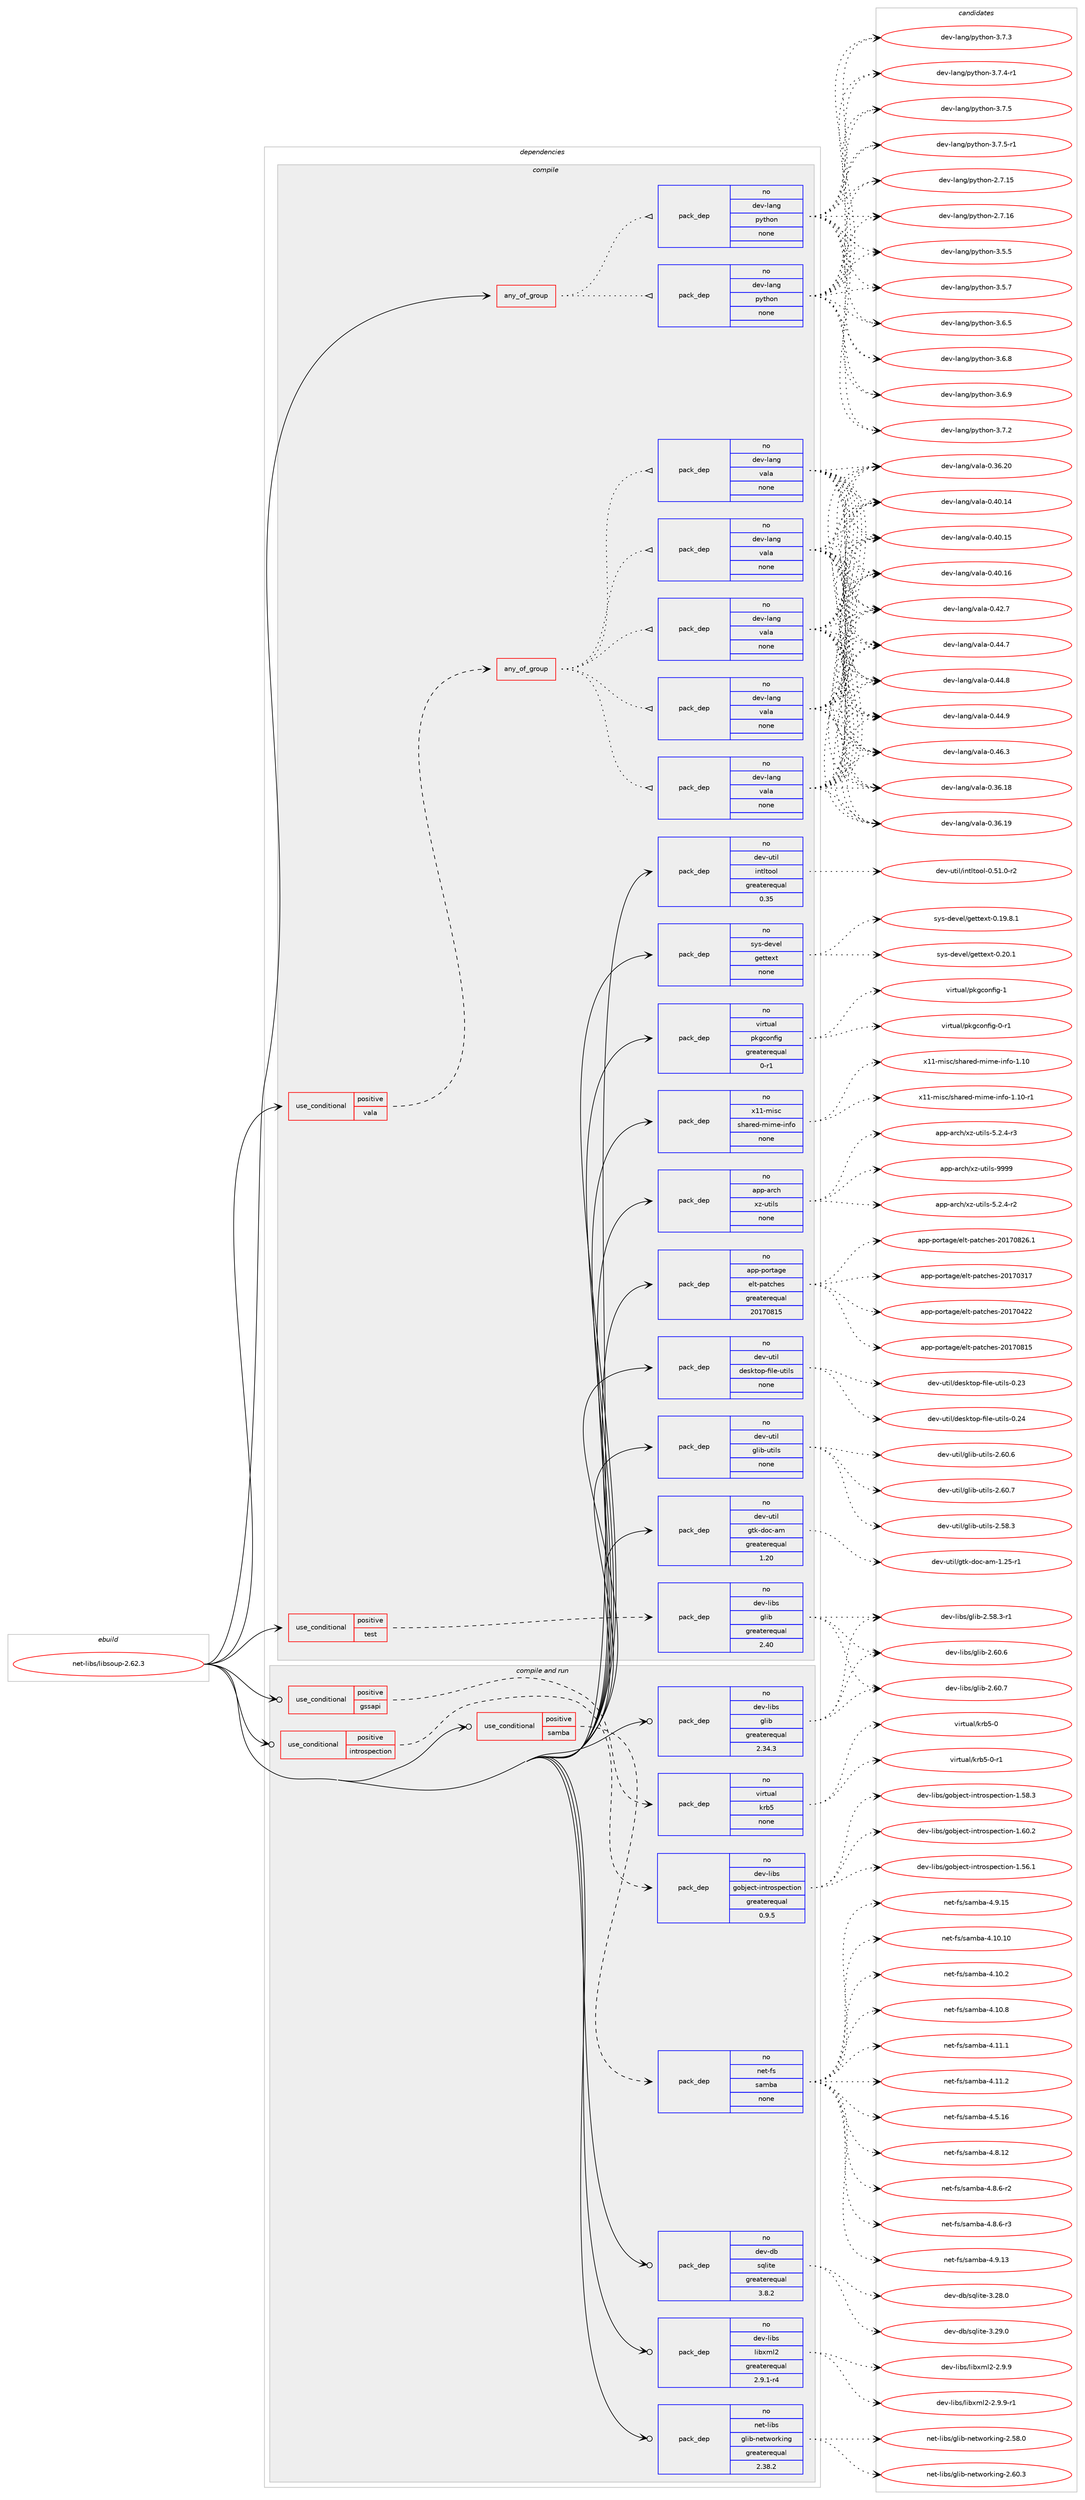 digraph prolog {

# *************
# Graph options
# *************

newrank=true;
concentrate=true;
compound=true;
graph [rankdir=LR,fontname=Helvetica,fontsize=10,ranksep=1.5];#, ranksep=2.5, nodesep=0.2];
edge  [arrowhead=vee];
node  [fontname=Helvetica,fontsize=10];

# **********
# The ebuild
# **********

subgraph cluster_leftcol {
color=gray;
rank=same;
label=<<i>ebuild</i>>;
id [label="net-libs/libsoup-2.62.3", color=red, width=4, href="../net-libs/libsoup-2.62.3.svg"];
}

# ****************
# The dependencies
# ****************

subgraph cluster_midcol {
color=gray;
label=<<i>dependencies</i>>;
subgraph cluster_compile {
fillcolor="#eeeeee";
style=filled;
label=<<i>compile</i>>;
subgraph any14042 {
dependency827327 [label=<<TABLE BORDER="0" CELLBORDER="1" CELLSPACING="0" CELLPADDING="4"><TR><TD CELLPADDING="10">any_of_group</TD></TR></TABLE>>, shape=none, color=red];subgraph pack611226 {
dependency827328 [label=<<TABLE BORDER="0" CELLBORDER="1" CELLSPACING="0" CELLPADDING="4" WIDTH="220"><TR><TD ROWSPAN="6" CELLPADDING="30">pack_dep</TD></TR><TR><TD WIDTH="110">no</TD></TR><TR><TD>dev-lang</TD></TR><TR><TD>python</TD></TR><TR><TD>none</TD></TR><TR><TD></TD></TR></TABLE>>, shape=none, color=blue];
}
dependency827327:e -> dependency827328:w [weight=20,style="dotted",arrowhead="oinv"];
subgraph pack611227 {
dependency827329 [label=<<TABLE BORDER="0" CELLBORDER="1" CELLSPACING="0" CELLPADDING="4" WIDTH="220"><TR><TD ROWSPAN="6" CELLPADDING="30">pack_dep</TD></TR><TR><TD WIDTH="110">no</TD></TR><TR><TD>dev-lang</TD></TR><TR><TD>python</TD></TR><TR><TD>none</TD></TR><TR><TD></TD></TR></TABLE>>, shape=none, color=blue];
}
dependency827327:e -> dependency827329:w [weight=20,style="dotted",arrowhead="oinv"];
}
id:e -> dependency827327:w [weight=20,style="solid",arrowhead="vee"];
subgraph cond201602 {
dependency827330 [label=<<TABLE BORDER="0" CELLBORDER="1" CELLSPACING="0" CELLPADDING="4"><TR><TD ROWSPAN="3" CELLPADDING="10">use_conditional</TD></TR><TR><TD>positive</TD></TR><TR><TD>test</TD></TR></TABLE>>, shape=none, color=red];
subgraph pack611228 {
dependency827331 [label=<<TABLE BORDER="0" CELLBORDER="1" CELLSPACING="0" CELLPADDING="4" WIDTH="220"><TR><TD ROWSPAN="6" CELLPADDING="30">pack_dep</TD></TR><TR><TD WIDTH="110">no</TD></TR><TR><TD>dev-libs</TD></TR><TR><TD>glib</TD></TR><TR><TD>greaterequal</TD></TR><TR><TD>2.40</TD></TR></TABLE>>, shape=none, color=blue];
}
dependency827330:e -> dependency827331:w [weight=20,style="dashed",arrowhead="vee"];
}
id:e -> dependency827330:w [weight=20,style="solid",arrowhead="vee"];
subgraph cond201603 {
dependency827332 [label=<<TABLE BORDER="0" CELLBORDER="1" CELLSPACING="0" CELLPADDING="4"><TR><TD ROWSPAN="3" CELLPADDING="10">use_conditional</TD></TR><TR><TD>positive</TD></TR><TR><TD>vala</TD></TR></TABLE>>, shape=none, color=red];
subgraph any14043 {
dependency827333 [label=<<TABLE BORDER="0" CELLBORDER="1" CELLSPACING="0" CELLPADDING="4"><TR><TD CELLPADDING="10">any_of_group</TD></TR></TABLE>>, shape=none, color=red];subgraph pack611229 {
dependency827334 [label=<<TABLE BORDER="0" CELLBORDER="1" CELLSPACING="0" CELLPADDING="4" WIDTH="220"><TR><TD ROWSPAN="6" CELLPADDING="30">pack_dep</TD></TR><TR><TD WIDTH="110">no</TD></TR><TR><TD>dev-lang</TD></TR><TR><TD>vala</TD></TR><TR><TD>none</TD></TR><TR><TD></TD></TR></TABLE>>, shape=none, color=blue];
}
dependency827333:e -> dependency827334:w [weight=20,style="dotted",arrowhead="oinv"];
subgraph pack611230 {
dependency827335 [label=<<TABLE BORDER="0" CELLBORDER="1" CELLSPACING="0" CELLPADDING="4" WIDTH="220"><TR><TD ROWSPAN="6" CELLPADDING="30">pack_dep</TD></TR><TR><TD WIDTH="110">no</TD></TR><TR><TD>dev-lang</TD></TR><TR><TD>vala</TD></TR><TR><TD>none</TD></TR><TR><TD></TD></TR></TABLE>>, shape=none, color=blue];
}
dependency827333:e -> dependency827335:w [weight=20,style="dotted",arrowhead="oinv"];
subgraph pack611231 {
dependency827336 [label=<<TABLE BORDER="0" CELLBORDER="1" CELLSPACING="0" CELLPADDING="4" WIDTH="220"><TR><TD ROWSPAN="6" CELLPADDING="30">pack_dep</TD></TR><TR><TD WIDTH="110">no</TD></TR><TR><TD>dev-lang</TD></TR><TR><TD>vala</TD></TR><TR><TD>none</TD></TR><TR><TD></TD></TR></TABLE>>, shape=none, color=blue];
}
dependency827333:e -> dependency827336:w [weight=20,style="dotted",arrowhead="oinv"];
subgraph pack611232 {
dependency827337 [label=<<TABLE BORDER="0" CELLBORDER="1" CELLSPACING="0" CELLPADDING="4" WIDTH="220"><TR><TD ROWSPAN="6" CELLPADDING="30">pack_dep</TD></TR><TR><TD WIDTH="110">no</TD></TR><TR><TD>dev-lang</TD></TR><TR><TD>vala</TD></TR><TR><TD>none</TD></TR><TR><TD></TD></TR></TABLE>>, shape=none, color=blue];
}
dependency827333:e -> dependency827337:w [weight=20,style="dotted",arrowhead="oinv"];
subgraph pack611233 {
dependency827338 [label=<<TABLE BORDER="0" CELLBORDER="1" CELLSPACING="0" CELLPADDING="4" WIDTH="220"><TR><TD ROWSPAN="6" CELLPADDING="30">pack_dep</TD></TR><TR><TD WIDTH="110">no</TD></TR><TR><TD>dev-lang</TD></TR><TR><TD>vala</TD></TR><TR><TD>none</TD></TR><TR><TD></TD></TR></TABLE>>, shape=none, color=blue];
}
dependency827333:e -> dependency827338:w [weight=20,style="dotted",arrowhead="oinv"];
}
dependency827332:e -> dependency827333:w [weight=20,style="dashed",arrowhead="vee"];
}
id:e -> dependency827332:w [weight=20,style="solid",arrowhead="vee"];
subgraph pack611234 {
dependency827339 [label=<<TABLE BORDER="0" CELLBORDER="1" CELLSPACING="0" CELLPADDING="4" WIDTH="220"><TR><TD ROWSPAN="6" CELLPADDING="30">pack_dep</TD></TR><TR><TD WIDTH="110">no</TD></TR><TR><TD>app-arch</TD></TR><TR><TD>xz-utils</TD></TR><TR><TD>none</TD></TR><TR><TD></TD></TR></TABLE>>, shape=none, color=blue];
}
id:e -> dependency827339:w [weight=20,style="solid",arrowhead="vee"];
subgraph pack611235 {
dependency827340 [label=<<TABLE BORDER="0" CELLBORDER="1" CELLSPACING="0" CELLPADDING="4" WIDTH="220"><TR><TD ROWSPAN="6" CELLPADDING="30">pack_dep</TD></TR><TR><TD WIDTH="110">no</TD></TR><TR><TD>app-portage</TD></TR><TR><TD>elt-patches</TD></TR><TR><TD>greaterequal</TD></TR><TR><TD>20170815</TD></TR></TABLE>>, shape=none, color=blue];
}
id:e -> dependency827340:w [weight=20,style="solid",arrowhead="vee"];
subgraph pack611236 {
dependency827341 [label=<<TABLE BORDER="0" CELLBORDER="1" CELLSPACING="0" CELLPADDING="4" WIDTH="220"><TR><TD ROWSPAN="6" CELLPADDING="30">pack_dep</TD></TR><TR><TD WIDTH="110">no</TD></TR><TR><TD>dev-util</TD></TR><TR><TD>desktop-file-utils</TD></TR><TR><TD>none</TD></TR><TR><TD></TD></TR></TABLE>>, shape=none, color=blue];
}
id:e -> dependency827341:w [weight=20,style="solid",arrowhead="vee"];
subgraph pack611237 {
dependency827342 [label=<<TABLE BORDER="0" CELLBORDER="1" CELLSPACING="0" CELLPADDING="4" WIDTH="220"><TR><TD ROWSPAN="6" CELLPADDING="30">pack_dep</TD></TR><TR><TD WIDTH="110">no</TD></TR><TR><TD>dev-util</TD></TR><TR><TD>glib-utils</TD></TR><TR><TD>none</TD></TR><TR><TD></TD></TR></TABLE>>, shape=none, color=blue];
}
id:e -> dependency827342:w [weight=20,style="solid",arrowhead="vee"];
subgraph pack611238 {
dependency827343 [label=<<TABLE BORDER="0" CELLBORDER="1" CELLSPACING="0" CELLPADDING="4" WIDTH="220"><TR><TD ROWSPAN="6" CELLPADDING="30">pack_dep</TD></TR><TR><TD WIDTH="110">no</TD></TR><TR><TD>dev-util</TD></TR><TR><TD>gtk-doc-am</TD></TR><TR><TD>greaterequal</TD></TR><TR><TD>1.20</TD></TR></TABLE>>, shape=none, color=blue];
}
id:e -> dependency827343:w [weight=20,style="solid",arrowhead="vee"];
subgraph pack611239 {
dependency827344 [label=<<TABLE BORDER="0" CELLBORDER="1" CELLSPACING="0" CELLPADDING="4" WIDTH="220"><TR><TD ROWSPAN="6" CELLPADDING="30">pack_dep</TD></TR><TR><TD WIDTH="110">no</TD></TR><TR><TD>dev-util</TD></TR><TR><TD>intltool</TD></TR><TR><TD>greaterequal</TD></TR><TR><TD>0.35</TD></TR></TABLE>>, shape=none, color=blue];
}
id:e -> dependency827344:w [weight=20,style="solid",arrowhead="vee"];
subgraph pack611240 {
dependency827345 [label=<<TABLE BORDER="0" CELLBORDER="1" CELLSPACING="0" CELLPADDING="4" WIDTH="220"><TR><TD ROWSPAN="6" CELLPADDING="30">pack_dep</TD></TR><TR><TD WIDTH="110">no</TD></TR><TR><TD>sys-devel</TD></TR><TR><TD>gettext</TD></TR><TR><TD>none</TD></TR><TR><TD></TD></TR></TABLE>>, shape=none, color=blue];
}
id:e -> dependency827345:w [weight=20,style="solid",arrowhead="vee"];
subgraph pack611241 {
dependency827346 [label=<<TABLE BORDER="0" CELLBORDER="1" CELLSPACING="0" CELLPADDING="4" WIDTH="220"><TR><TD ROWSPAN="6" CELLPADDING="30">pack_dep</TD></TR><TR><TD WIDTH="110">no</TD></TR><TR><TD>virtual</TD></TR><TR><TD>pkgconfig</TD></TR><TR><TD>greaterequal</TD></TR><TR><TD>0-r1</TD></TR></TABLE>>, shape=none, color=blue];
}
id:e -> dependency827346:w [weight=20,style="solid",arrowhead="vee"];
subgraph pack611242 {
dependency827347 [label=<<TABLE BORDER="0" CELLBORDER="1" CELLSPACING="0" CELLPADDING="4" WIDTH="220"><TR><TD ROWSPAN="6" CELLPADDING="30">pack_dep</TD></TR><TR><TD WIDTH="110">no</TD></TR><TR><TD>x11-misc</TD></TR><TR><TD>shared-mime-info</TD></TR><TR><TD>none</TD></TR><TR><TD></TD></TR></TABLE>>, shape=none, color=blue];
}
id:e -> dependency827347:w [weight=20,style="solid",arrowhead="vee"];
}
subgraph cluster_compileandrun {
fillcolor="#eeeeee";
style=filled;
label=<<i>compile and run</i>>;
subgraph cond201604 {
dependency827348 [label=<<TABLE BORDER="0" CELLBORDER="1" CELLSPACING="0" CELLPADDING="4"><TR><TD ROWSPAN="3" CELLPADDING="10">use_conditional</TD></TR><TR><TD>positive</TD></TR><TR><TD>gssapi</TD></TR></TABLE>>, shape=none, color=red];
subgraph pack611243 {
dependency827349 [label=<<TABLE BORDER="0" CELLBORDER="1" CELLSPACING="0" CELLPADDING="4" WIDTH="220"><TR><TD ROWSPAN="6" CELLPADDING="30">pack_dep</TD></TR><TR><TD WIDTH="110">no</TD></TR><TR><TD>virtual</TD></TR><TR><TD>krb5</TD></TR><TR><TD>none</TD></TR><TR><TD></TD></TR></TABLE>>, shape=none, color=blue];
}
dependency827348:e -> dependency827349:w [weight=20,style="dashed",arrowhead="vee"];
}
id:e -> dependency827348:w [weight=20,style="solid",arrowhead="odotvee"];
subgraph cond201605 {
dependency827350 [label=<<TABLE BORDER="0" CELLBORDER="1" CELLSPACING="0" CELLPADDING="4"><TR><TD ROWSPAN="3" CELLPADDING="10">use_conditional</TD></TR><TR><TD>positive</TD></TR><TR><TD>introspection</TD></TR></TABLE>>, shape=none, color=red];
subgraph pack611244 {
dependency827351 [label=<<TABLE BORDER="0" CELLBORDER="1" CELLSPACING="0" CELLPADDING="4" WIDTH="220"><TR><TD ROWSPAN="6" CELLPADDING="30">pack_dep</TD></TR><TR><TD WIDTH="110">no</TD></TR><TR><TD>dev-libs</TD></TR><TR><TD>gobject-introspection</TD></TR><TR><TD>greaterequal</TD></TR><TR><TD>0.9.5</TD></TR></TABLE>>, shape=none, color=blue];
}
dependency827350:e -> dependency827351:w [weight=20,style="dashed",arrowhead="vee"];
}
id:e -> dependency827350:w [weight=20,style="solid",arrowhead="odotvee"];
subgraph cond201606 {
dependency827352 [label=<<TABLE BORDER="0" CELLBORDER="1" CELLSPACING="0" CELLPADDING="4"><TR><TD ROWSPAN="3" CELLPADDING="10">use_conditional</TD></TR><TR><TD>positive</TD></TR><TR><TD>samba</TD></TR></TABLE>>, shape=none, color=red];
subgraph pack611245 {
dependency827353 [label=<<TABLE BORDER="0" CELLBORDER="1" CELLSPACING="0" CELLPADDING="4" WIDTH="220"><TR><TD ROWSPAN="6" CELLPADDING="30">pack_dep</TD></TR><TR><TD WIDTH="110">no</TD></TR><TR><TD>net-fs</TD></TR><TR><TD>samba</TD></TR><TR><TD>none</TD></TR><TR><TD></TD></TR></TABLE>>, shape=none, color=blue];
}
dependency827352:e -> dependency827353:w [weight=20,style="dashed",arrowhead="vee"];
}
id:e -> dependency827352:w [weight=20,style="solid",arrowhead="odotvee"];
subgraph pack611246 {
dependency827354 [label=<<TABLE BORDER="0" CELLBORDER="1" CELLSPACING="0" CELLPADDING="4" WIDTH="220"><TR><TD ROWSPAN="6" CELLPADDING="30">pack_dep</TD></TR><TR><TD WIDTH="110">no</TD></TR><TR><TD>dev-db</TD></TR><TR><TD>sqlite</TD></TR><TR><TD>greaterequal</TD></TR><TR><TD>3.8.2</TD></TR></TABLE>>, shape=none, color=blue];
}
id:e -> dependency827354:w [weight=20,style="solid",arrowhead="odotvee"];
subgraph pack611247 {
dependency827355 [label=<<TABLE BORDER="0" CELLBORDER="1" CELLSPACING="0" CELLPADDING="4" WIDTH="220"><TR><TD ROWSPAN="6" CELLPADDING="30">pack_dep</TD></TR><TR><TD WIDTH="110">no</TD></TR><TR><TD>dev-libs</TD></TR><TR><TD>glib</TD></TR><TR><TD>greaterequal</TD></TR><TR><TD>2.34.3</TD></TR></TABLE>>, shape=none, color=blue];
}
id:e -> dependency827355:w [weight=20,style="solid",arrowhead="odotvee"];
subgraph pack611248 {
dependency827356 [label=<<TABLE BORDER="0" CELLBORDER="1" CELLSPACING="0" CELLPADDING="4" WIDTH="220"><TR><TD ROWSPAN="6" CELLPADDING="30">pack_dep</TD></TR><TR><TD WIDTH="110">no</TD></TR><TR><TD>dev-libs</TD></TR><TR><TD>libxml2</TD></TR><TR><TD>greaterequal</TD></TR><TR><TD>2.9.1-r4</TD></TR></TABLE>>, shape=none, color=blue];
}
id:e -> dependency827356:w [weight=20,style="solid",arrowhead="odotvee"];
subgraph pack611249 {
dependency827357 [label=<<TABLE BORDER="0" CELLBORDER="1" CELLSPACING="0" CELLPADDING="4" WIDTH="220"><TR><TD ROWSPAN="6" CELLPADDING="30">pack_dep</TD></TR><TR><TD WIDTH="110">no</TD></TR><TR><TD>net-libs</TD></TR><TR><TD>glib-networking</TD></TR><TR><TD>greaterequal</TD></TR><TR><TD>2.38.2</TD></TR></TABLE>>, shape=none, color=blue];
}
id:e -> dependency827357:w [weight=20,style="solid",arrowhead="odotvee"];
}
subgraph cluster_run {
fillcolor="#eeeeee";
style=filled;
label=<<i>run</i>>;
}
}

# **************
# The candidates
# **************

subgraph cluster_choices {
rank=same;
color=gray;
label=<<i>candidates</i>>;

subgraph choice611226 {
color=black;
nodesep=1;
choice10010111845108971101034711212111610411111045504655464953 [label="dev-lang/python-2.7.15", color=red, width=4,href="../dev-lang/python-2.7.15.svg"];
choice10010111845108971101034711212111610411111045504655464954 [label="dev-lang/python-2.7.16", color=red, width=4,href="../dev-lang/python-2.7.16.svg"];
choice100101118451089711010347112121116104111110455146534653 [label="dev-lang/python-3.5.5", color=red, width=4,href="../dev-lang/python-3.5.5.svg"];
choice100101118451089711010347112121116104111110455146534655 [label="dev-lang/python-3.5.7", color=red, width=4,href="../dev-lang/python-3.5.7.svg"];
choice100101118451089711010347112121116104111110455146544653 [label="dev-lang/python-3.6.5", color=red, width=4,href="../dev-lang/python-3.6.5.svg"];
choice100101118451089711010347112121116104111110455146544656 [label="dev-lang/python-3.6.8", color=red, width=4,href="../dev-lang/python-3.6.8.svg"];
choice100101118451089711010347112121116104111110455146544657 [label="dev-lang/python-3.6.9", color=red, width=4,href="../dev-lang/python-3.6.9.svg"];
choice100101118451089711010347112121116104111110455146554650 [label="dev-lang/python-3.7.2", color=red, width=4,href="../dev-lang/python-3.7.2.svg"];
choice100101118451089711010347112121116104111110455146554651 [label="dev-lang/python-3.7.3", color=red, width=4,href="../dev-lang/python-3.7.3.svg"];
choice1001011184510897110103471121211161041111104551465546524511449 [label="dev-lang/python-3.7.4-r1", color=red, width=4,href="../dev-lang/python-3.7.4-r1.svg"];
choice100101118451089711010347112121116104111110455146554653 [label="dev-lang/python-3.7.5", color=red, width=4,href="../dev-lang/python-3.7.5.svg"];
choice1001011184510897110103471121211161041111104551465546534511449 [label="dev-lang/python-3.7.5-r1", color=red, width=4,href="../dev-lang/python-3.7.5-r1.svg"];
dependency827328:e -> choice10010111845108971101034711212111610411111045504655464953:w [style=dotted,weight="100"];
dependency827328:e -> choice10010111845108971101034711212111610411111045504655464954:w [style=dotted,weight="100"];
dependency827328:e -> choice100101118451089711010347112121116104111110455146534653:w [style=dotted,weight="100"];
dependency827328:e -> choice100101118451089711010347112121116104111110455146534655:w [style=dotted,weight="100"];
dependency827328:e -> choice100101118451089711010347112121116104111110455146544653:w [style=dotted,weight="100"];
dependency827328:e -> choice100101118451089711010347112121116104111110455146544656:w [style=dotted,weight="100"];
dependency827328:e -> choice100101118451089711010347112121116104111110455146544657:w [style=dotted,weight="100"];
dependency827328:e -> choice100101118451089711010347112121116104111110455146554650:w [style=dotted,weight="100"];
dependency827328:e -> choice100101118451089711010347112121116104111110455146554651:w [style=dotted,weight="100"];
dependency827328:e -> choice1001011184510897110103471121211161041111104551465546524511449:w [style=dotted,weight="100"];
dependency827328:e -> choice100101118451089711010347112121116104111110455146554653:w [style=dotted,weight="100"];
dependency827328:e -> choice1001011184510897110103471121211161041111104551465546534511449:w [style=dotted,weight="100"];
}
subgraph choice611227 {
color=black;
nodesep=1;
choice10010111845108971101034711212111610411111045504655464953 [label="dev-lang/python-2.7.15", color=red, width=4,href="../dev-lang/python-2.7.15.svg"];
choice10010111845108971101034711212111610411111045504655464954 [label="dev-lang/python-2.7.16", color=red, width=4,href="../dev-lang/python-2.7.16.svg"];
choice100101118451089711010347112121116104111110455146534653 [label="dev-lang/python-3.5.5", color=red, width=4,href="../dev-lang/python-3.5.5.svg"];
choice100101118451089711010347112121116104111110455146534655 [label="dev-lang/python-3.5.7", color=red, width=4,href="../dev-lang/python-3.5.7.svg"];
choice100101118451089711010347112121116104111110455146544653 [label="dev-lang/python-3.6.5", color=red, width=4,href="../dev-lang/python-3.6.5.svg"];
choice100101118451089711010347112121116104111110455146544656 [label="dev-lang/python-3.6.8", color=red, width=4,href="../dev-lang/python-3.6.8.svg"];
choice100101118451089711010347112121116104111110455146544657 [label="dev-lang/python-3.6.9", color=red, width=4,href="../dev-lang/python-3.6.9.svg"];
choice100101118451089711010347112121116104111110455146554650 [label="dev-lang/python-3.7.2", color=red, width=4,href="../dev-lang/python-3.7.2.svg"];
choice100101118451089711010347112121116104111110455146554651 [label="dev-lang/python-3.7.3", color=red, width=4,href="../dev-lang/python-3.7.3.svg"];
choice1001011184510897110103471121211161041111104551465546524511449 [label="dev-lang/python-3.7.4-r1", color=red, width=4,href="../dev-lang/python-3.7.4-r1.svg"];
choice100101118451089711010347112121116104111110455146554653 [label="dev-lang/python-3.7.5", color=red, width=4,href="../dev-lang/python-3.7.5.svg"];
choice1001011184510897110103471121211161041111104551465546534511449 [label="dev-lang/python-3.7.5-r1", color=red, width=4,href="../dev-lang/python-3.7.5-r1.svg"];
dependency827329:e -> choice10010111845108971101034711212111610411111045504655464953:w [style=dotted,weight="100"];
dependency827329:e -> choice10010111845108971101034711212111610411111045504655464954:w [style=dotted,weight="100"];
dependency827329:e -> choice100101118451089711010347112121116104111110455146534653:w [style=dotted,weight="100"];
dependency827329:e -> choice100101118451089711010347112121116104111110455146534655:w [style=dotted,weight="100"];
dependency827329:e -> choice100101118451089711010347112121116104111110455146544653:w [style=dotted,weight="100"];
dependency827329:e -> choice100101118451089711010347112121116104111110455146544656:w [style=dotted,weight="100"];
dependency827329:e -> choice100101118451089711010347112121116104111110455146544657:w [style=dotted,weight="100"];
dependency827329:e -> choice100101118451089711010347112121116104111110455146554650:w [style=dotted,weight="100"];
dependency827329:e -> choice100101118451089711010347112121116104111110455146554651:w [style=dotted,weight="100"];
dependency827329:e -> choice1001011184510897110103471121211161041111104551465546524511449:w [style=dotted,weight="100"];
dependency827329:e -> choice100101118451089711010347112121116104111110455146554653:w [style=dotted,weight="100"];
dependency827329:e -> choice1001011184510897110103471121211161041111104551465546534511449:w [style=dotted,weight="100"];
}
subgraph choice611228 {
color=black;
nodesep=1;
choice10010111845108105981154710310810598455046535646514511449 [label="dev-libs/glib-2.58.3-r1", color=red, width=4,href="../dev-libs/glib-2.58.3-r1.svg"];
choice1001011184510810598115471031081059845504654484654 [label="dev-libs/glib-2.60.6", color=red, width=4,href="../dev-libs/glib-2.60.6.svg"];
choice1001011184510810598115471031081059845504654484655 [label="dev-libs/glib-2.60.7", color=red, width=4,href="../dev-libs/glib-2.60.7.svg"];
dependency827331:e -> choice10010111845108105981154710310810598455046535646514511449:w [style=dotted,weight="100"];
dependency827331:e -> choice1001011184510810598115471031081059845504654484654:w [style=dotted,weight="100"];
dependency827331:e -> choice1001011184510810598115471031081059845504654484655:w [style=dotted,weight="100"];
}
subgraph choice611229 {
color=black;
nodesep=1;
choice10010111845108971101034711897108974548465154464956 [label="dev-lang/vala-0.36.18", color=red, width=4,href="../dev-lang/vala-0.36.18.svg"];
choice10010111845108971101034711897108974548465154464957 [label="dev-lang/vala-0.36.19", color=red, width=4,href="../dev-lang/vala-0.36.19.svg"];
choice10010111845108971101034711897108974548465154465048 [label="dev-lang/vala-0.36.20", color=red, width=4,href="../dev-lang/vala-0.36.20.svg"];
choice10010111845108971101034711897108974548465248464952 [label="dev-lang/vala-0.40.14", color=red, width=4,href="../dev-lang/vala-0.40.14.svg"];
choice10010111845108971101034711897108974548465248464953 [label="dev-lang/vala-0.40.15", color=red, width=4,href="../dev-lang/vala-0.40.15.svg"];
choice10010111845108971101034711897108974548465248464954 [label="dev-lang/vala-0.40.16", color=red, width=4,href="../dev-lang/vala-0.40.16.svg"];
choice100101118451089711010347118971089745484652504655 [label="dev-lang/vala-0.42.7", color=red, width=4,href="../dev-lang/vala-0.42.7.svg"];
choice100101118451089711010347118971089745484652524655 [label="dev-lang/vala-0.44.7", color=red, width=4,href="../dev-lang/vala-0.44.7.svg"];
choice100101118451089711010347118971089745484652524656 [label="dev-lang/vala-0.44.8", color=red, width=4,href="../dev-lang/vala-0.44.8.svg"];
choice100101118451089711010347118971089745484652524657 [label="dev-lang/vala-0.44.9", color=red, width=4,href="../dev-lang/vala-0.44.9.svg"];
choice100101118451089711010347118971089745484652544651 [label="dev-lang/vala-0.46.3", color=red, width=4,href="../dev-lang/vala-0.46.3.svg"];
dependency827334:e -> choice10010111845108971101034711897108974548465154464956:w [style=dotted,weight="100"];
dependency827334:e -> choice10010111845108971101034711897108974548465154464957:w [style=dotted,weight="100"];
dependency827334:e -> choice10010111845108971101034711897108974548465154465048:w [style=dotted,weight="100"];
dependency827334:e -> choice10010111845108971101034711897108974548465248464952:w [style=dotted,weight="100"];
dependency827334:e -> choice10010111845108971101034711897108974548465248464953:w [style=dotted,weight="100"];
dependency827334:e -> choice10010111845108971101034711897108974548465248464954:w [style=dotted,weight="100"];
dependency827334:e -> choice100101118451089711010347118971089745484652504655:w [style=dotted,weight="100"];
dependency827334:e -> choice100101118451089711010347118971089745484652524655:w [style=dotted,weight="100"];
dependency827334:e -> choice100101118451089711010347118971089745484652524656:w [style=dotted,weight="100"];
dependency827334:e -> choice100101118451089711010347118971089745484652524657:w [style=dotted,weight="100"];
dependency827334:e -> choice100101118451089711010347118971089745484652544651:w [style=dotted,weight="100"];
}
subgraph choice611230 {
color=black;
nodesep=1;
choice10010111845108971101034711897108974548465154464956 [label="dev-lang/vala-0.36.18", color=red, width=4,href="../dev-lang/vala-0.36.18.svg"];
choice10010111845108971101034711897108974548465154464957 [label="dev-lang/vala-0.36.19", color=red, width=4,href="../dev-lang/vala-0.36.19.svg"];
choice10010111845108971101034711897108974548465154465048 [label="dev-lang/vala-0.36.20", color=red, width=4,href="../dev-lang/vala-0.36.20.svg"];
choice10010111845108971101034711897108974548465248464952 [label="dev-lang/vala-0.40.14", color=red, width=4,href="../dev-lang/vala-0.40.14.svg"];
choice10010111845108971101034711897108974548465248464953 [label="dev-lang/vala-0.40.15", color=red, width=4,href="../dev-lang/vala-0.40.15.svg"];
choice10010111845108971101034711897108974548465248464954 [label="dev-lang/vala-0.40.16", color=red, width=4,href="../dev-lang/vala-0.40.16.svg"];
choice100101118451089711010347118971089745484652504655 [label="dev-lang/vala-0.42.7", color=red, width=4,href="../dev-lang/vala-0.42.7.svg"];
choice100101118451089711010347118971089745484652524655 [label="dev-lang/vala-0.44.7", color=red, width=4,href="../dev-lang/vala-0.44.7.svg"];
choice100101118451089711010347118971089745484652524656 [label="dev-lang/vala-0.44.8", color=red, width=4,href="../dev-lang/vala-0.44.8.svg"];
choice100101118451089711010347118971089745484652524657 [label="dev-lang/vala-0.44.9", color=red, width=4,href="../dev-lang/vala-0.44.9.svg"];
choice100101118451089711010347118971089745484652544651 [label="dev-lang/vala-0.46.3", color=red, width=4,href="../dev-lang/vala-0.46.3.svg"];
dependency827335:e -> choice10010111845108971101034711897108974548465154464956:w [style=dotted,weight="100"];
dependency827335:e -> choice10010111845108971101034711897108974548465154464957:w [style=dotted,weight="100"];
dependency827335:e -> choice10010111845108971101034711897108974548465154465048:w [style=dotted,weight="100"];
dependency827335:e -> choice10010111845108971101034711897108974548465248464952:w [style=dotted,weight="100"];
dependency827335:e -> choice10010111845108971101034711897108974548465248464953:w [style=dotted,weight="100"];
dependency827335:e -> choice10010111845108971101034711897108974548465248464954:w [style=dotted,weight="100"];
dependency827335:e -> choice100101118451089711010347118971089745484652504655:w [style=dotted,weight="100"];
dependency827335:e -> choice100101118451089711010347118971089745484652524655:w [style=dotted,weight="100"];
dependency827335:e -> choice100101118451089711010347118971089745484652524656:w [style=dotted,weight="100"];
dependency827335:e -> choice100101118451089711010347118971089745484652524657:w [style=dotted,weight="100"];
dependency827335:e -> choice100101118451089711010347118971089745484652544651:w [style=dotted,weight="100"];
}
subgraph choice611231 {
color=black;
nodesep=1;
choice10010111845108971101034711897108974548465154464956 [label="dev-lang/vala-0.36.18", color=red, width=4,href="../dev-lang/vala-0.36.18.svg"];
choice10010111845108971101034711897108974548465154464957 [label="dev-lang/vala-0.36.19", color=red, width=4,href="../dev-lang/vala-0.36.19.svg"];
choice10010111845108971101034711897108974548465154465048 [label="dev-lang/vala-0.36.20", color=red, width=4,href="../dev-lang/vala-0.36.20.svg"];
choice10010111845108971101034711897108974548465248464952 [label="dev-lang/vala-0.40.14", color=red, width=4,href="../dev-lang/vala-0.40.14.svg"];
choice10010111845108971101034711897108974548465248464953 [label="dev-lang/vala-0.40.15", color=red, width=4,href="../dev-lang/vala-0.40.15.svg"];
choice10010111845108971101034711897108974548465248464954 [label="dev-lang/vala-0.40.16", color=red, width=4,href="../dev-lang/vala-0.40.16.svg"];
choice100101118451089711010347118971089745484652504655 [label="dev-lang/vala-0.42.7", color=red, width=4,href="../dev-lang/vala-0.42.7.svg"];
choice100101118451089711010347118971089745484652524655 [label="dev-lang/vala-0.44.7", color=red, width=4,href="../dev-lang/vala-0.44.7.svg"];
choice100101118451089711010347118971089745484652524656 [label="dev-lang/vala-0.44.8", color=red, width=4,href="../dev-lang/vala-0.44.8.svg"];
choice100101118451089711010347118971089745484652524657 [label="dev-lang/vala-0.44.9", color=red, width=4,href="../dev-lang/vala-0.44.9.svg"];
choice100101118451089711010347118971089745484652544651 [label="dev-lang/vala-0.46.3", color=red, width=4,href="../dev-lang/vala-0.46.3.svg"];
dependency827336:e -> choice10010111845108971101034711897108974548465154464956:w [style=dotted,weight="100"];
dependency827336:e -> choice10010111845108971101034711897108974548465154464957:w [style=dotted,weight="100"];
dependency827336:e -> choice10010111845108971101034711897108974548465154465048:w [style=dotted,weight="100"];
dependency827336:e -> choice10010111845108971101034711897108974548465248464952:w [style=dotted,weight="100"];
dependency827336:e -> choice10010111845108971101034711897108974548465248464953:w [style=dotted,weight="100"];
dependency827336:e -> choice10010111845108971101034711897108974548465248464954:w [style=dotted,weight="100"];
dependency827336:e -> choice100101118451089711010347118971089745484652504655:w [style=dotted,weight="100"];
dependency827336:e -> choice100101118451089711010347118971089745484652524655:w [style=dotted,weight="100"];
dependency827336:e -> choice100101118451089711010347118971089745484652524656:w [style=dotted,weight="100"];
dependency827336:e -> choice100101118451089711010347118971089745484652524657:w [style=dotted,weight="100"];
dependency827336:e -> choice100101118451089711010347118971089745484652544651:w [style=dotted,weight="100"];
}
subgraph choice611232 {
color=black;
nodesep=1;
choice10010111845108971101034711897108974548465154464956 [label="dev-lang/vala-0.36.18", color=red, width=4,href="../dev-lang/vala-0.36.18.svg"];
choice10010111845108971101034711897108974548465154464957 [label="dev-lang/vala-0.36.19", color=red, width=4,href="../dev-lang/vala-0.36.19.svg"];
choice10010111845108971101034711897108974548465154465048 [label="dev-lang/vala-0.36.20", color=red, width=4,href="../dev-lang/vala-0.36.20.svg"];
choice10010111845108971101034711897108974548465248464952 [label="dev-lang/vala-0.40.14", color=red, width=4,href="../dev-lang/vala-0.40.14.svg"];
choice10010111845108971101034711897108974548465248464953 [label="dev-lang/vala-0.40.15", color=red, width=4,href="../dev-lang/vala-0.40.15.svg"];
choice10010111845108971101034711897108974548465248464954 [label="dev-lang/vala-0.40.16", color=red, width=4,href="../dev-lang/vala-0.40.16.svg"];
choice100101118451089711010347118971089745484652504655 [label="dev-lang/vala-0.42.7", color=red, width=4,href="../dev-lang/vala-0.42.7.svg"];
choice100101118451089711010347118971089745484652524655 [label="dev-lang/vala-0.44.7", color=red, width=4,href="../dev-lang/vala-0.44.7.svg"];
choice100101118451089711010347118971089745484652524656 [label="dev-lang/vala-0.44.8", color=red, width=4,href="../dev-lang/vala-0.44.8.svg"];
choice100101118451089711010347118971089745484652524657 [label="dev-lang/vala-0.44.9", color=red, width=4,href="../dev-lang/vala-0.44.9.svg"];
choice100101118451089711010347118971089745484652544651 [label="dev-lang/vala-0.46.3", color=red, width=4,href="../dev-lang/vala-0.46.3.svg"];
dependency827337:e -> choice10010111845108971101034711897108974548465154464956:w [style=dotted,weight="100"];
dependency827337:e -> choice10010111845108971101034711897108974548465154464957:w [style=dotted,weight="100"];
dependency827337:e -> choice10010111845108971101034711897108974548465154465048:w [style=dotted,weight="100"];
dependency827337:e -> choice10010111845108971101034711897108974548465248464952:w [style=dotted,weight="100"];
dependency827337:e -> choice10010111845108971101034711897108974548465248464953:w [style=dotted,weight="100"];
dependency827337:e -> choice10010111845108971101034711897108974548465248464954:w [style=dotted,weight="100"];
dependency827337:e -> choice100101118451089711010347118971089745484652504655:w [style=dotted,weight="100"];
dependency827337:e -> choice100101118451089711010347118971089745484652524655:w [style=dotted,weight="100"];
dependency827337:e -> choice100101118451089711010347118971089745484652524656:w [style=dotted,weight="100"];
dependency827337:e -> choice100101118451089711010347118971089745484652524657:w [style=dotted,weight="100"];
dependency827337:e -> choice100101118451089711010347118971089745484652544651:w [style=dotted,weight="100"];
}
subgraph choice611233 {
color=black;
nodesep=1;
choice10010111845108971101034711897108974548465154464956 [label="dev-lang/vala-0.36.18", color=red, width=4,href="../dev-lang/vala-0.36.18.svg"];
choice10010111845108971101034711897108974548465154464957 [label="dev-lang/vala-0.36.19", color=red, width=4,href="../dev-lang/vala-0.36.19.svg"];
choice10010111845108971101034711897108974548465154465048 [label="dev-lang/vala-0.36.20", color=red, width=4,href="../dev-lang/vala-0.36.20.svg"];
choice10010111845108971101034711897108974548465248464952 [label="dev-lang/vala-0.40.14", color=red, width=4,href="../dev-lang/vala-0.40.14.svg"];
choice10010111845108971101034711897108974548465248464953 [label="dev-lang/vala-0.40.15", color=red, width=4,href="../dev-lang/vala-0.40.15.svg"];
choice10010111845108971101034711897108974548465248464954 [label="dev-lang/vala-0.40.16", color=red, width=4,href="../dev-lang/vala-0.40.16.svg"];
choice100101118451089711010347118971089745484652504655 [label="dev-lang/vala-0.42.7", color=red, width=4,href="../dev-lang/vala-0.42.7.svg"];
choice100101118451089711010347118971089745484652524655 [label="dev-lang/vala-0.44.7", color=red, width=4,href="../dev-lang/vala-0.44.7.svg"];
choice100101118451089711010347118971089745484652524656 [label="dev-lang/vala-0.44.8", color=red, width=4,href="../dev-lang/vala-0.44.8.svg"];
choice100101118451089711010347118971089745484652524657 [label="dev-lang/vala-0.44.9", color=red, width=4,href="../dev-lang/vala-0.44.9.svg"];
choice100101118451089711010347118971089745484652544651 [label="dev-lang/vala-0.46.3", color=red, width=4,href="../dev-lang/vala-0.46.3.svg"];
dependency827338:e -> choice10010111845108971101034711897108974548465154464956:w [style=dotted,weight="100"];
dependency827338:e -> choice10010111845108971101034711897108974548465154464957:w [style=dotted,weight="100"];
dependency827338:e -> choice10010111845108971101034711897108974548465154465048:w [style=dotted,weight="100"];
dependency827338:e -> choice10010111845108971101034711897108974548465248464952:w [style=dotted,weight="100"];
dependency827338:e -> choice10010111845108971101034711897108974548465248464953:w [style=dotted,weight="100"];
dependency827338:e -> choice10010111845108971101034711897108974548465248464954:w [style=dotted,weight="100"];
dependency827338:e -> choice100101118451089711010347118971089745484652504655:w [style=dotted,weight="100"];
dependency827338:e -> choice100101118451089711010347118971089745484652524655:w [style=dotted,weight="100"];
dependency827338:e -> choice100101118451089711010347118971089745484652524656:w [style=dotted,weight="100"];
dependency827338:e -> choice100101118451089711010347118971089745484652524657:w [style=dotted,weight="100"];
dependency827338:e -> choice100101118451089711010347118971089745484652544651:w [style=dotted,weight="100"];
}
subgraph choice611234 {
color=black;
nodesep=1;
choice9711211245971149910447120122451171161051081154553465046524511450 [label="app-arch/xz-utils-5.2.4-r2", color=red, width=4,href="../app-arch/xz-utils-5.2.4-r2.svg"];
choice9711211245971149910447120122451171161051081154553465046524511451 [label="app-arch/xz-utils-5.2.4-r3", color=red, width=4,href="../app-arch/xz-utils-5.2.4-r3.svg"];
choice9711211245971149910447120122451171161051081154557575757 [label="app-arch/xz-utils-9999", color=red, width=4,href="../app-arch/xz-utils-9999.svg"];
dependency827339:e -> choice9711211245971149910447120122451171161051081154553465046524511450:w [style=dotted,weight="100"];
dependency827339:e -> choice9711211245971149910447120122451171161051081154553465046524511451:w [style=dotted,weight="100"];
dependency827339:e -> choice9711211245971149910447120122451171161051081154557575757:w [style=dotted,weight="100"];
}
subgraph choice611235 {
color=black;
nodesep=1;
choice97112112451121111141169710310147101108116451129711699104101115455048495548514955 [label="app-portage/elt-patches-20170317", color=red, width=4,href="../app-portage/elt-patches-20170317.svg"];
choice97112112451121111141169710310147101108116451129711699104101115455048495548525050 [label="app-portage/elt-patches-20170422", color=red, width=4,href="../app-portage/elt-patches-20170422.svg"];
choice97112112451121111141169710310147101108116451129711699104101115455048495548564953 [label="app-portage/elt-patches-20170815", color=red, width=4,href="../app-portage/elt-patches-20170815.svg"];
choice971121124511211111411697103101471011081164511297116991041011154550484955485650544649 [label="app-portage/elt-patches-20170826.1", color=red, width=4,href="../app-portage/elt-patches-20170826.1.svg"];
dependency827340:e -> choice97112112451121111141169710310147101108116451129711699104101115455048495548514955:w [style=dotted,weight="100"];
dependency827340:e -> choice97112112451121111141169710310147101108116451129711699104101115455048495548525050:w [style=dotted,weight="100"];
dependency827340:e -> choice97112112451121111141169710310147101108116451129711699104101115455048495548564953:w [style=dotted,weight="100"];
dependency827340:e -> choice971121124511211111411697103101471011081164511297116991041011154550484955485650544649:w [style=dotted,weight="100"];
}
subgraph choice611236 {
color=black;
nodesep=1;
choice100101118451171161051084710010111510711611111245102105108101451171161051081154548465051 [label="dev-util/desktop-file-utils-0.23", color=red, width=4,href="../dev-util/desktop-file-utils-0.23.svg"];
choice100101118451171161051084710010111510711611111245102105108101451171161051081154548465052 [label="dev-util/desktop-file-utils-0.24", color=red, width=4,href="../dev-util/desktop-file-utils-0.24.svg"];
dependency827341:e -> choice100101118451171161051084710010111510711611111245102105108101451171161051081154548465051:w [style=dotted,weight="100"];
dependency827341:e -> choice100101118451171161051084710010111510711611111245102105108101451171161051081154548465052:w [style=dotted,weight="100"];
}
subgraph choice611237 {
color=black;
nodesep=1;
choice1001011184511711610510847103108105984511711610510811545504653564651 [label="dev-util/glib-utils-2.58.3", color=red, width=4,href="../dev-util/glib-utils-2.58.3.svg"];
choice1001011184511711610510847103108105984511711610510811545504654484654 [label="dev-util/glib-utils-2.60.6", color=red, width=4,href="../dev-util/glib-utils-2.60.6.svg"];
choice1001011184511711610510847103108105984511711610510811545504654484655 [label="dev-util/glib-utils-2.60.7", color=red, width=4,href="../dev-util/glib-utils-2.60.7.svg"];
dependency827342:e -> choice1001011184511711610510847103108105984511711610510811545504653564651:w [style=dotted,weight="100"];
dependency827342:e -> choice1001011184511711610510847103108105984511711610510811545504654484654:w [style=dotted,weight="100"];
dependency827342:e -> choice1001011184511711610510847103108105984511711610510811545504654484655:w [style=dotted,weight="100"];
}
subgraph choice611238 {
color=black;
nodesep=1;
choice10010111845117116105108471031161074510011199459710945494650534511449 [label="dev-util/gtk-doc-am-1.25-r1", color=red, width=4,href="../dev-util/gtk-doc-am-1.25-r1.svg"];
dependency827343:e -> choice10010111845117116105108471031161074510011199459710945494650534511449:w [style=dotted,weight="100"];
}
subgraph choice611239 {
color=black;
nodesep=1;
choice1001011184511711610510847105110116108116111111108454846534946484511450 [label="dev-util/intltool-0.51.0-r2", color=red, width=4,href="../dev-util/intltool-0.51.0-r2.svg"];
dependency827344:e -> choice1001011184511711610510847105110116108116111111108454846534946484511450:w [style=dotted,weight="100"];
}
subgraph choice611240 {
color=black;
nodesep=1;
choice1151211154510010111810110847103101116116101120116454846495746564649 [label="sys-devel/gettext-0.19.8.1", color=red, width=4,href="../sys-devel/gettext-0.19.8.1.svg"];
choice115121115451001011181011084710310111611610112011645484650484649 [label="sys-devel/gettext-0.20.1", color=red, width=4,href="../sys-devel/gettext-0.20.1.svg"];
dependency827345:e -> choice1151211154510010111810110847103101116116101120116454846495746564649:w [style=dotted,weight="100"];
dependency827345:e -> choice115121115451001011181011084710310111611610112011645484650484649:w [style=dotted,weight="100"];
}
subgraph choice611241 {
color=black;
nodesep=1;
choice11810511411611797108471121071039911111010210510345484511449 [label="virtual/pkgconfig-0-r1", color=red, width=4,href="../virtual/pkgconfig-0-r1.svg"];
choice1181051141161179710847112107103991111101021051034549 [label="virtual/pkgconfig-1", color=red, width=4,href="../virtual/pkgconfig-1.svg"];
dependency827346:e -> choice11810511411611797108471121071039911111010210510345484511449:w [style=dotted,weight="100"];
dependency827346:e -> choice1181051141161179710847112107103991111101021051034549:w [style=dotted,weight="100"];
}
subgraph choice611242 {
color=black;
nodesep=1;
choice12049494510910511599471151049711410110045109105109101451051101021114549464948 [label="x11-misc/shared-mime-info-1.10", color=red, width=4,href="../x11-misc/shared-mime-info-1.10.svg"];
choice120494945109105115994711510497114101100451091051091014510511010211145494649484511449 [label="x11-misc/shared-mime-info-1.10-r1", color=red, width=4,href="../x11-misc/shared-mime-info-1.10-r1.svg"];
dependency827347:e -> choice12049494510910511599471151049711410110045109105109101451051101021114549464948:w [style=dotted,weight="100"];
dependency827347:e -> choice120494945109105115994711510497114101100451091051091014510511010211145494649484511449:w [style=dotted,weight="100"];
}
subgraph choice611243 {
color=black;
nodesep=1;
choice118105114116117971084710711498534548 [label="virtual/krb5-0", color=red, width=4,href="../virtual/krb5-0.svg"];
choice1181051141161179710847107114985345484511449 [label="virtual/krb5-0-r1", color=red, width=4,href="../virtual/krb5-0-r1.svg"];
dependency827349:e -> choice118105114116117971084710711498534548:w [style=dotted,weight="100"];
dependency827349:e -> choice1181051141161179710847107114985345484511449:w [style=dotted,weight="100"];
}
subgraph choice611244 {
color=black;
nodesep=1;
choice1001011184510810598115471031119810610199116451051101161141111151121019911610511111045494653544649 [label="dev-libs/gobject-introspection-1.56.1", color=red, width=4,href="../dev-libs/gobject-introspection-1.56.1.svg"];
choice1001011184510810598115471031119810610199116451051101161141111151121019911610511111045494653564651 [label="dev-libs/gobject-introspection-1.58.3", color=red, width=4,href="../dev-libs/gobject-introspection-1.58.3.svg"];
choice1001011184510810598115471031119810610199116451051101161141111151121019911610511111045494654484650 [label="dev-libs/gobject-introspection-1.60.2", color=red, width=4,href="../dev-libs/gobject-introspection-1.60.2.svg"];
dependency827351:e -> choice1001011184510810598115471031119810610199116451051101161141111151121019911610511111045494653544649:w [style=dotted,weight="100"];
dependency827351:e -> choice1001011184510810598115471031119810610199116451051101161141111151121019911610511111045494653564651:w [style=dotted,weight="100"];
dependency827351:e -> choice1001011184510810598115471031119810610199116451051101161141111151121019911610511111045494654484650:w [style=dotted,weight="100"];
}
subgraph choice611245 {
color=black;
nodesep=1;
choice11010111645102115471159710998974552464948464948 [label="net-fs/samba-4.10.10", color=red, width=4,href="../net-fs/samba-4.10.10.svg"];
choice110101116451021154711597109989745524649484650 [label="net-fs/samba-4.10.2", color=red, width=4,href="../net-fs/samba-4.10.2.svg"];
choice110101116451021154711597109989745524649484656 [label="net-fs/samba-4.10.8", color=red, width=4,href="../net-fs/samba-4.10.8.svg"];
choice110101116451021154711597109989745524649494649 [label="net-fs/samba-4.11.1", color=red, width=4,href="../net-fs/samba-4.11.1.svg"];
choice110101116451021154711597109989745524649494650 [label="net-fs/samba-4.11.2", color=red, width=4,href="../net-fs/samba-4.11.2.svg"];
choice110101116451021154711597109989745524653464954 [label="net-fs/samba-4.5.16", color=red, width=4,href="../net-fs/samba-4.5.16.svg"];
choice110101116451021154711597109989745524656464950 [label="net-fs/samba-4.8.12", color=red, width=4,href="../net-fs/samba-4.8.12.svg"];
choice11010111645102115471159710998974552465646544511450 [label="net-fs/samba-4.8.6-r2", color=red, width=4,href="../net-fs/samba-4.8.6-r2.svg"];
choice11010111645102115471159710998974552465646544511451 [label="net-fs/samba-4.8.6-r3", color=red, width=4,href="../net-fs/samba-4.8.6-r3.svg"];
choice110101116451021154711597109989745524657464951 [label="net-fs/samba-4.9.13", color=red, width=4,href="../net-fs/samba-4.9.13.svg"];
choice110101116451021154711597109989745524657464953 [label="net-fs/samba-4.9.15", color=red, width=4,href="../net-fs/samba-4.9.15.svg"];
dependency827353:e -> choice11010111645102115471159710998974552464948464948:w [style=dotted,weight="100"];
dependency827353:e -> choice110101116451021154711597109989745524649484650:w [style=dotted,weight="100"];
dependency827353:e -> choice110101116451021154711597109989745524649484656:w [style=dotted,weight="100"];
dependency827353:e -> choice110101116451021154711597109989745524649494649:w [style=dotted,weight="100"];
dependency827353:e -> choice110101116451021154711597109989745524649494650:w [style=dotted,weight="100"];
dependency827353:e -> choice110101116451021154711597109989745524653464954:w [style=dotted,weight="100"];
dependency827353:e -> choice110101116451021154711597109989745524656464950:w [style=dotted,weight="100"];
dependency827353:e -> choice11010111645102115471159710998974552465646544511450:w [style=dotted,weight="100"];
dependency827353:e -> choice11010111645102115471159710998974552465646544511451:w [style=dotted,weight="100"];
dependency827353:e -> choice110101116451021154711597109989745524657464951:w [style=dotted,weight="100"];
dependency827353:e -> choice110101116451021154711597109989745524657464953:w [style=dotted,weight="100"];
}
subgraph choice611246 {
color=black;
nodesep=1;
choice10010111845100984711511310810511610145514650564648 [label="dev-db/sqlite-3.28.0", color=red, width=4,href="../dev-db/sqlite-3.28.0.svg"];
choice10010111845100984711511310810511610145514650574648 [label="dev-db/sqlite-3.29.0", color=red, width=4,href="../dev-db/sqlite-3.29.0.svg"];
dependency827354:e -> choice10010111845100984711511310810511610145514650564648:w [style=dotted,weight="100"];
dependency827354:e -> choice10010111845100984711511310810511610145514650574648:w [style=dotted,weight="100"];
}
subgraph choice611247 {
color=black;
nodesep=1;
choice10010111845108105981154710310810598455046535646514511449 [label="dev-libs/glib-2.58.3-r1", color=red, width=4,href="../dev-libs/glib-2.58.3-r1.svg"];
choice1001011184510810598115471031081059845504654484654 [label="dev-libs/glib-2.60.6", color=red, width=4,href="../dev-libs/glib-2.60.6.svg"];
choice1001011184510810598115471031081059845504654484655 [label="dev-libs/glib-2.60.7", color=red, width=4,href="../dev-libs/glib-2.60.7.svg"];
dependency827355:e -> choice10010111845108105981154710310810598455046535646514511449:w [style=dotted,weight="100"];
dependency827355:e -> choice1001011184510810598115471031081059845504654484654:w [style=dotted,weight="100"];
dependency827355:e -> choice1001011184510810598115471031081059845504654484655:w [style=dotted,weight="100"];
}
subgraph choice611248 {
color=black;
nodesep=1;
choice1001011184510810598115471081059812010910850455046574657 [label="dev-libs/libxml2-2.9.9", color=red, width=4,href="../dev-libs/libxml2-2.9.9.svg"];
choice10010111845108105981154710810598120109108504550465746574511449 [label="dev-libs/libxml2-2.9.9-r1", color=red, width=4,href="../dev-libs/libxml2-2.9.9-r1.svg"];
dependency827356:e -> choice1001011184510810598115471081059812010910850455046574657:w [style=dotted,weight="100"];
dependency827356:e -> choice10010111845108105981154710810598120109108504550465746574511449:w [style=dotted,weight="100"];
}
subgraph choice611249 {
color=black;
nodesep=1;
choice110101116451081059811547103108105984511010111611911111410710511010345504653564648 [label="net-libs/glib-networking-2.58.0", color=red, width=4,href="../net-libs/glib-networking-2.58.0.svg"];
choice110101116451081059811547103108105984511010111611911111410710511010345504654484651 [label="net-libs/glib-networking-2.60.3", color=red, width=4,href="../net-libs/glib-networking-2.60.3.svg"];
dependency827357:e -> choice110101116451081059811547103108105984511010111611911111410710511010345504653564648:w [style=dotted,weight="100"];
dependency827357:e -> choice110101116451081059811547103108105984511010111611911111410710511010345504654484651:w [style=dotted,weight="100"];
}
}

}
